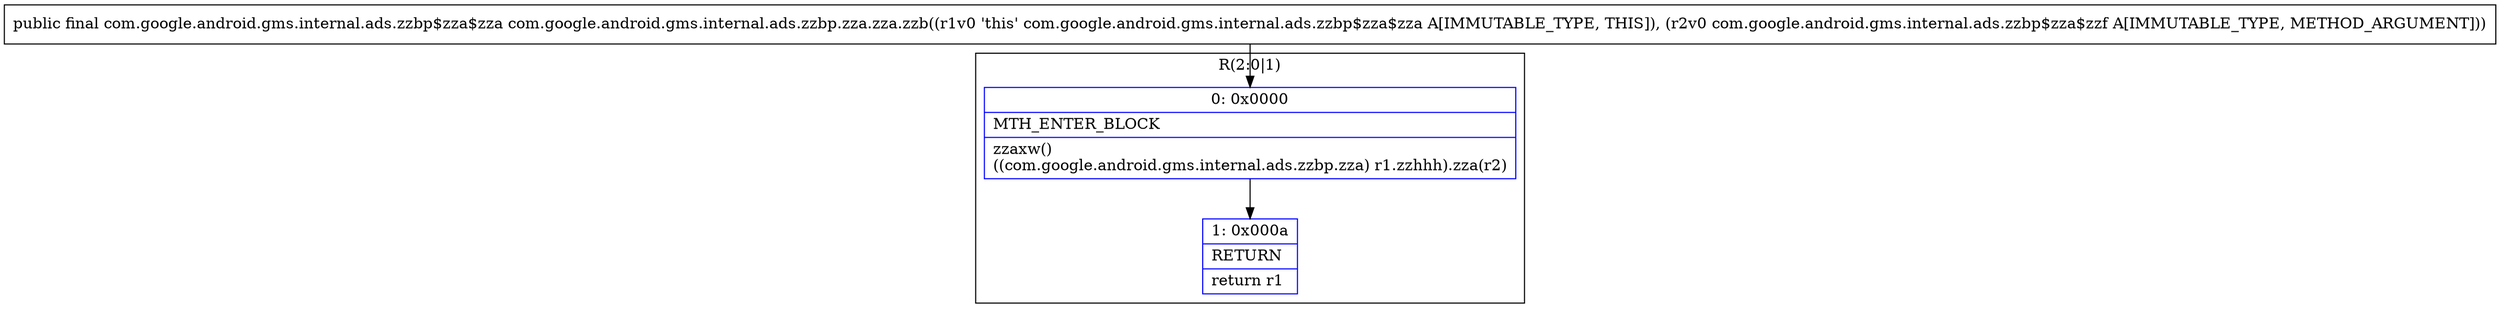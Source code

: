digraph "CFG forcom.google.android.gms.internal.ads.zzbp.zza.zza.zzb(Lcom\/google\/android\/gms\/internal\/ads\/zzbp$zza$zzf;)Lcom\/google\/android\/gms\/internal\/ads\/zzbp$zza$zza;" {
subgraph cluster_Region_1988631792 {
label = "R(2:0|1)";
node [shape=record,color=blue];
Node_0 [shape=record,label="{0\:\ 0x0000|MTH_ENTER_BLOCK\l|zzaxw()\l((com.google.android.gms.internal.ads.zzbp.zza) r1.zzhhh).zza(r2)\l}"];
Node_1 [shape=record,label="{1\:\ 0x000a|RETURN\l|return r1\l}"];
}
MethodNode[shape=record,label="{public final com.google.android.gms.internal.ads.zzbp$zza$zza com.google.android.gms.internal.ads.zzbp.zza.zza.zzb((r1v0 'this' com.google.android.gms.internal.ads.zzbp$zza$zza A[IMMUTABLE_TYPE, THIS]), (r2v0 com.google.android.gms.internal.ads.zzbp$zza$zzf A[IMMUTABLE_TYPE, METHOD_ARGUMENT])) }"];
MethodNode -> Node_0;
Node_0 -> Node_1;
}

